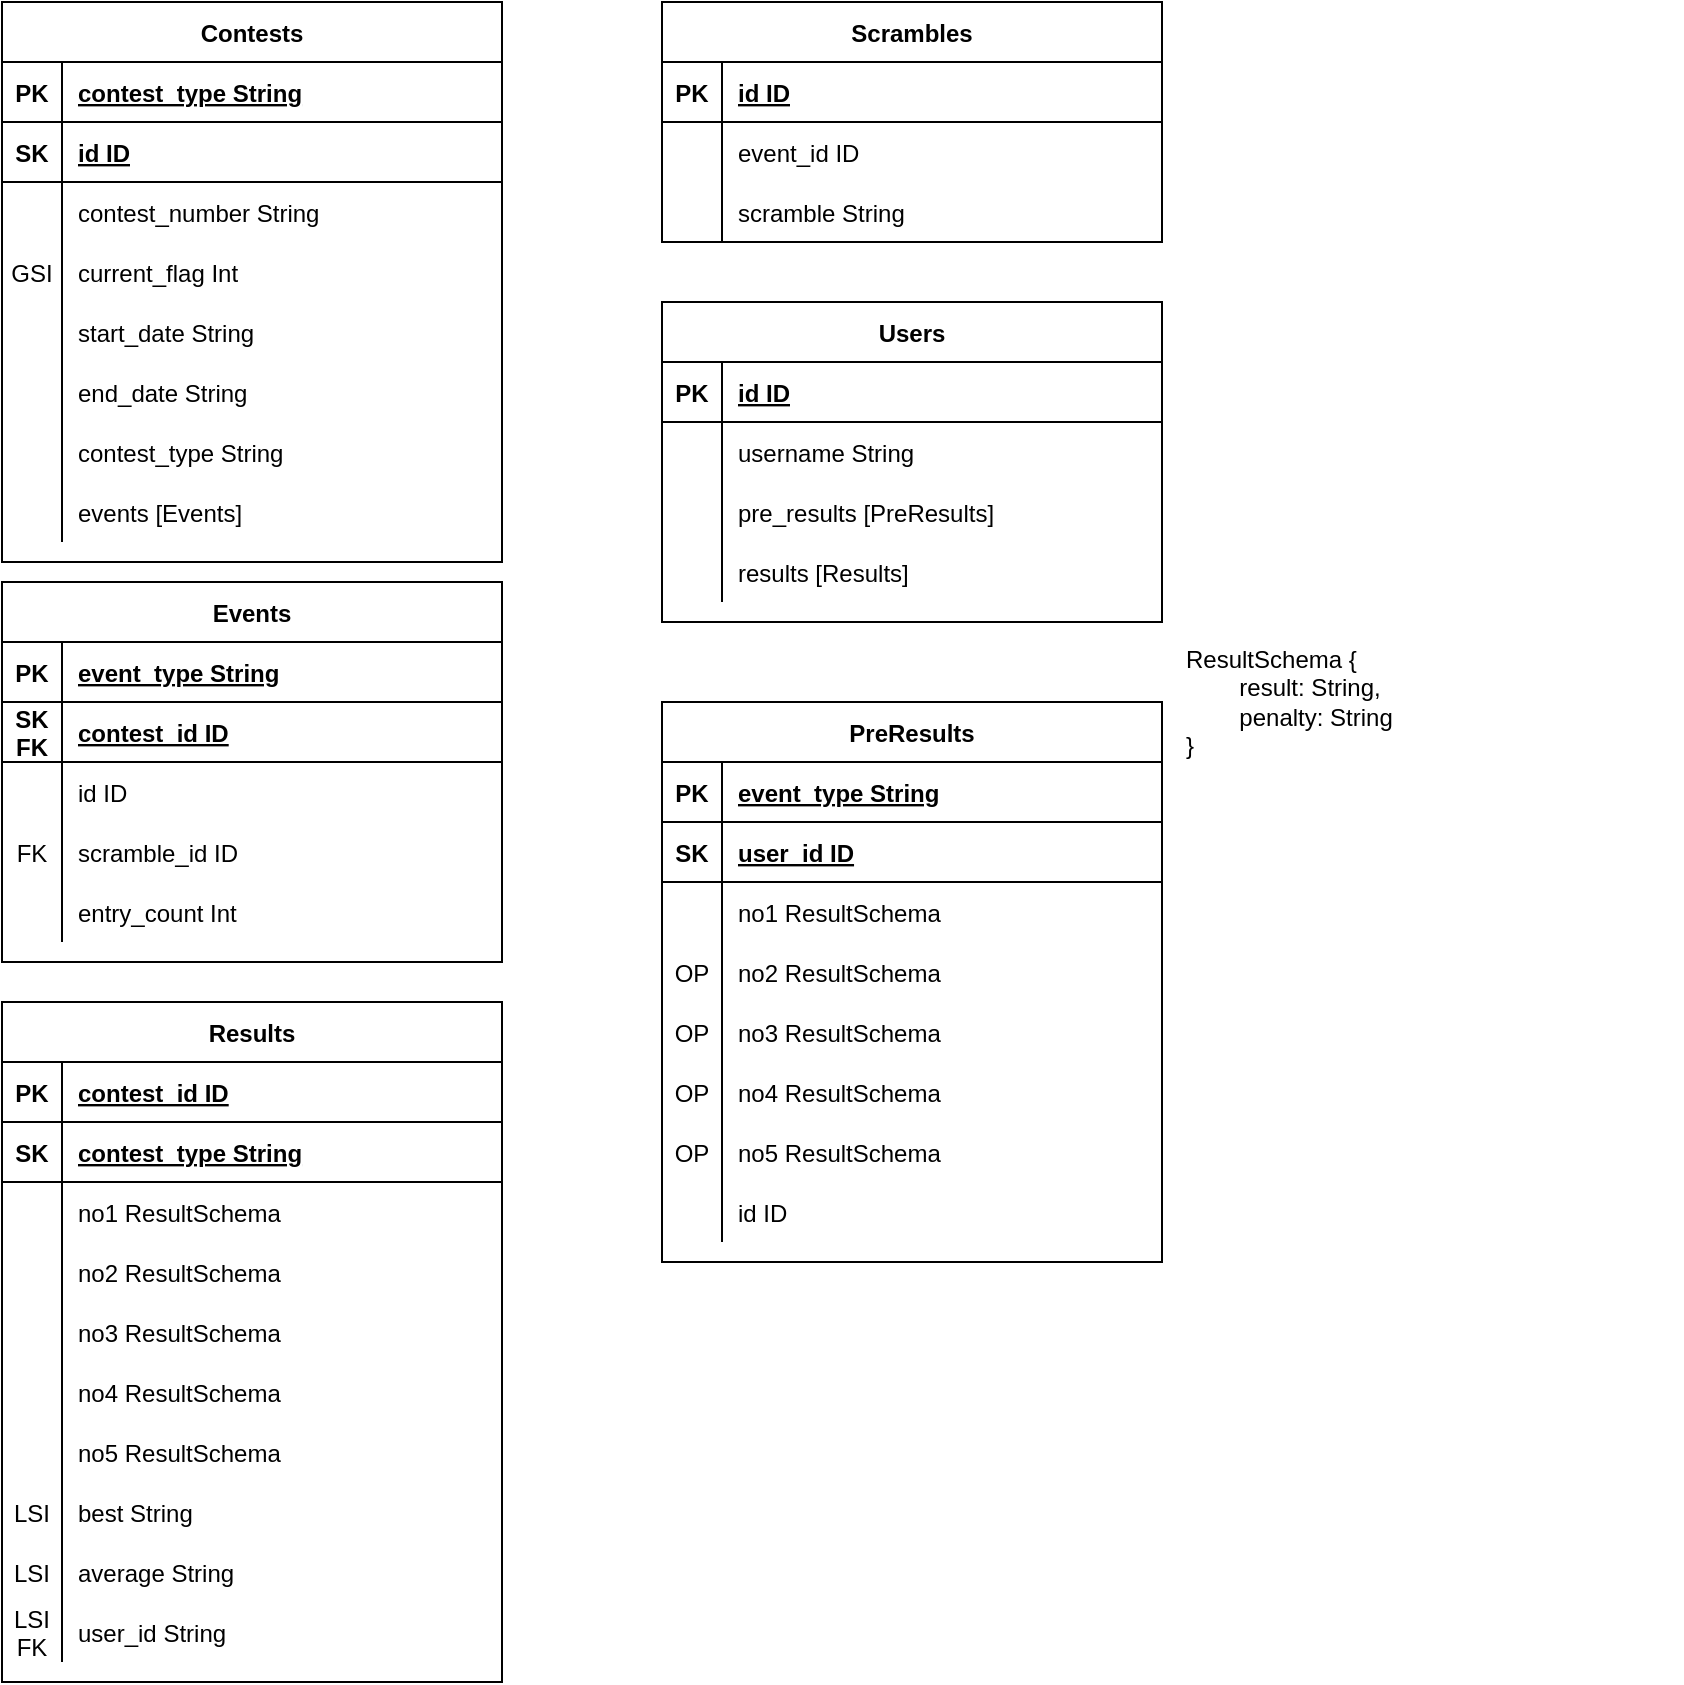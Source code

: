 <mxfile>
    <diagram id="R2lEEEUBdFMjLlhIrx00" name="Page-1">
        <mxGraphModel dx="764" dy="381" grid="1" gridSize="10" guides="1" tooltips="1" connect="1" arrows="1" fold="1" page="1" pageScale="1" pageWidth="850" pageHeight="1100" math="0" shadow="0" extFonts="Permanent Marker^https://fonts.googleapis.com/css?family=Permanent+Marker">
            <root>
                <mxCell id="0"/>
                <mxCell id="1" parent="0"/>
                <mxCell id="C-vyLk0tnHw3VtMMgP7b-2" value="Scrambles" style="shape=table;startSize=30;container=1;collapsible=1;childLayout=tableLayout;fixedRows=1;rowLines=0;fontStyle=1;align=center;resizeLast=1;" parent="1" vertex="1">
                    <mxGeometry x="450" y="120" width="250" height="120" as="geometry"/>
                </mxCell>
                <mxCell id="C-vyLk0tnHw3VtMMgP7b-3" value="" style="shape=partialRectangle;collapsible=0;dropTarget=0;pointerEvents=0;fillColor=none;points=[[0,0.5],[1,0.5]];portConstraint=eastwest;top=0;left=0;right=0;bottom=1;" parent="C-vyLk0tnHw3VtMMgP7b-2" vertex="1">
                    <mxGeometry y="30" width="250" height="30" as="geometry"/>
                </mxCell>
                <mxCell id="C-vyLk0tnHw3VtMMgP7b-4" value="PK" style="shape=partialRectangle;overflow=hidden;connectable=0;fillColor=none;top=0;left=0;bottom=0;right=0;fontStyle=1;" parent="C-vyLk0tnHw3VtMMgP7b-3" vertex="1">
                    <mxGeometry width="30" height="30" as="geometry"/>
                </mxCell>
                <mxCell id="C-vyLk0tnHw3VtMMgP7b-5" value="id ID" style="shape=partialRectangle;overflow=hidden;connectable=0;fillColor=none;top=0;left=0;bottom=0;right=0;align=left;spacingLeft=6;fontStyle=5;" parent="C-vyLk0tnHw3VtMMgP7b-3" vertex="1">
                    <mxGeometry x="30" width="220" height="30" as="geometry"/>
                </mxCell>
                <mxCell id="C-vyLk0tnHw3VtMMgP7b-6" value="" style="shape=partialRectangle;collapsible=0;dropTarget=0;pointerEvents=0;fillColor=none;points=[[0,0.5],[1,0.5]];portConstraint=eastwest;top=0;left=0;right=0;bottom=0;" parent="C-vyLk0tnHw3VtMMgP7b-2" vertex="1">
                    <mxGeometry y="60" width="250" height="30" as="geometry"/>
                </mxCell>
                <mxCell id="C-vyLk0tnHw3VtMMgP7b-7" value="" style="shape=partialRectangle;overflow=hidden;connectable=0;fillColor=none;top=0;left=0;bottom=0;right=0;" parent="C-vyLk0tnHw3VtMMgP7b-6" vertex="1">
                    <mxGeometry width="30" height="30" as="geometry"/>
                </mxCell>
                <mxCell id="C-vyLk0tnHw3VtMMgP7b-8" value="event_id ID" style="shape=partialRectangle;overflow=hidden;connectable=0;fillColor=none;top=0;left=0;bottom=0;right=0;align=left;spacingLeft=6;" parent="C-vyLk0tnHw3VtMMgP7b-6" vertex="1">
                    <mxGeometry x="30" width="220" height="30" as="geometry"/>
                </mxCell>
                <mxCell id="57" value="" style="shape=partialRectangle;collapsible=0;dropTarget=0;pointerEvents=0;fillColor=none;points=[[0,0.5],[1,0.5]];portConstraint=eastwest;top=0;left=0;right=0;bottom=0;" vertex="1" parent="C-vyLk0tnHw3VtMMgP7b-2">
                    <mxGeometry y="90" width="250" height="30" as="geometry"/>
                </mxCell>
                <mxCell id="58" value="" style="shape=partialRectangle;overflow=hidden;connectable=0;fillColor=none;top=0;left=0;bottom=0;right=0;" vertex="1" parent="57">
                    <mxGeometry width="30" height="30" as="geometry"/>
                </mxCell>
                <mxCell id="59" value="scramble String" style="shape=partialRectangle;overflow=hidden;connectable=0;fillColor=none;top=0;left=0;bottom=0;right=0;align=left;spacingLeft=6;" vertex="1" parent="57">
                    <mxGeometry x="30" width="220" height="30" as="geometry"/>
                </mxCell>
                <mxCell id="C-vyLk0tnHw3VtMMgP7b-13" value="Users" style="shape=table;startSize=30;container=1;collapsible=1;childLayout=tableLayout;fixedRows=1;rowLines=0;fontStyle=1;align=center;resizeLast=1;" parent="1" vertex="1">
                    <mxGeometry x="450" y="270" width="250" height="160" as="geometry"/>
                </mxCell>
                <mxCell id="C-vyLk0tnHw3VtMMgP7b-14" value="" style="shape=partialRectangle;collapsible=0;dropTarget=0;pointerEvents=0;fillColor=none;points=[[0,0.5],[1,0.5]];portConstraint=eastwest;top=0;left=0;right=0;bottom=1;" parent="C-vyLk0tnHw3VtMMgP7b-13" vertex="1">
                    <mxGeometry y="30" width="250" height="30" as="geometry"/>
                </mxCell>
                <mxCell id="C-vyLk0tnHw3VtMMgP7b-15" value="PK" style="shape=partialRectangle;overflow=hidden;connectable=0;fillColor=none;top=0;left=0;bottom=0;right=0;fontStyle=1;" parent="C-vyLk0tnHw3VtMMgP7b-14" vertex="1">
                    <mxGeometry width="30" height="30" as="geometry"/>
                </mxCell>
                <mxCell id="C-vyLk0tnHw3VtMMgP7b-16" value="id ID" style="shape=partialRectangle;overflow=hidden;connectable=0;fillColor=none;top=0;left=0;bottom=0;right=0;align=left;spacingLeft=6;fontStyle=5;" parent="C-vyLk0tnHw3VtMMgP7b-14" vertex="1">
                    <mxGeometry x="30" width="220" height="30" as="geometry"/>
                </mxCell>
                <mxCell id="C-vyLk0tnHw3VtMMgP7b-17" value="" style="shape=partialRectangle;collapsible=0;dropTarget=0;pointerEvents=0;fillColor=none;points=[[0,0.5],[1,0.5]];portConstraint=eastwest;top=0;left=0;right=0;bottom=0;" parent="C-vyLk0tnHw3VtMMgP7b-13" vertex="1">
                    <mxGeometry y="60" width="250" height="30" as="geometry"/>
                </mxCell>
                <mxCell id="C-vyLk0tnHw3VtMMgP7b-18" value="" style="shape=partialRectangle;overflow=hidden;connectable=0;fillColor=none;top=0;left=0;bottom=0;right=0;" parent="C-vyLk0tnHw3VtMMgP7b-17" vertex="1">
                    <mxGeometry width="30" height="30" as="geometry"/>
                </mxCell>
                <mxCell id="C-vyLk0tnHw3VtMMgP7b-19" value="username String" style="shape=partialRectangle;overflow=hidden;connectable=0;fillColor=none;top=0;left=0;bottom=0;right=0;align=left;spacingLeft=6;" parent="C-vyLk0tnHw3VtMMgP7b-17" vertex="1">
                    <mxGeometry x="30" width="220" height="30" as="geometry"/>
                </mxCell>
                <mxCell id="60" value="" style="shape=partialRectangle;collapsible=0;dropTarget=0;pointerEvents=0;fillColor=none;points=[[0,0.5],[1,0.5]];portConstraint=eastwest;top=0;left=0;right=0;bottom=0;" vertex="1" parent="C-vyLk0tnHw3VtMMgP7b-13">
                    <mxGeometry y="90" width="250" height="30" as="geometry"/>
                </mxCell>
                <mxCell id="61" value="" style="shape=partialRectangle;overflow=hidden;connectable=0;fillColor=none;top=0;left=0;bottom=0;right=0;" vertex="1" parent="60">
                    <mxGeometry width="30" height="30" as="geometry"/>
                </mxCell>
                <mxCell id="62" value="pre_results [PreResults]" style="shape=partialRectangle;overflow=hidden;connectable=0;fillColor=none;top=0;left=0;bottom=0;right=0;align=left;spacingLeft=6;" vertex="1" parent="60">
                    <mxGeometry x="30" width="220" height="30" as="geometry"/>
                </mxCell>
                <mxCell id="63" value="" style="shape=partialRectangle;collapsible=0;dropTarget=0;pointerEvents=0;fillColor=none;points=[[0,0.5],[1,0.5]];portConstraint=eastwest;top=0;left=0;right=0;bottom=0;" vertex="1" parent="C-vyLk0tnHw3VtMMgP7b-13">
                    <mxGeometry y="120" width="250" height="30" as="geometry"/>
                </mxCell>
                <mxCell id="64" value="" style="shape=partialRectangle;overflow=hidden;connectable=0;fillColor=none;top=0;left=0;bottom=0;right=0;" vertex="1" parent="63">
                    <mxGeometry width="30" height="30" as="geometry"/>
                </mxCell>
                <mxCell id="65" value="results [Results]" style="shape=partialRectangle;overflow=hidden;connectable=0;fillColor=none;top=0;left=0;bottom=0;right=0;align=left;spacingLeft=6;" vertex="1" parent="63">
                    <mxGeometry x="30" width="220" height="30" as="geometry"/>
                </mxCell>
                <mxCell id="C-vyLk0tnHw3VtMMgP7b-23" value="Contests" style="shape=table;startSize=30;container=1;collapsible=1;childLayout=tableLayout;fixedRows=1;rowLines=0;fontStyle=1;align=center;resizeLast=1;" parent="1" vertex="1">
                    <mxGeometry x="120" y="120" width="250" height="280" as="geometry"/>
                </mxCell>
                <mxCell id="C-vyLk0tnHw3VtMMgP7b-24" value="" style="shape=partialRectangle;collapsible=0;dropTarget=0;pointerEvents=0;fillColor=none;points=[[0,0.5],[1,0.5]];portConstraint=eastwest;top=0;left=0;right=0;bottom=1;" parent="C-vyLk0tnHw3VtMMgP7b-23" vertex="1">
                    <mxGeometry y="30" width="250" height="30" as="geometry"/>
                </mxCell>
                <mxCell id="C-vyLk0tnHw3VtMMgP7b-25" value="PK" style="shape=partialRectangle;overflow=hidden;connectable=0;fillColor=none;top=0;left=0;bottom=0;right=0;fontStyle=1;" parent="C-vyLk0tnHw3VtMMgP7b-24" vertex="1">
                    <mxGeometry width="30" height="30" as="geometry"/>
                </mxCell>
                <mxCell id="C-vyLk0tnHw3VtMMgP7b-26" value="contest_type String" style="shape=partialRectangle;overflow=hidden;connectable=0;fillColor=none;top=0;left=0;bottom=0;right=0;align=left;spacingLeft=6;fontStyle=5;" parent="C-vyLk0tnHw3VtMMgP7b-24" vertex="1">
                    <mxGeometry x="30" width="220" height="30" as="geometry"/>
                </mxCell>
                <mxCell id="20" value="" style="shape=partialRectangle;collapsible=0;dropTarget=0;pointerEvents=0;fillColor=none;points=[[0,0.5],[1,0.5]];portConstraint=eastwest;top=0;left=0;right=0;bottom=1;" vertex="1" parent="C-vyLk0tnHw3VtMMgP7b-23">
                    <mxGeometry y="60" width="250" height="30" as="geometry"/>
                </mxCell>
                <mxCell id="21" value="SK" style="shape=partialRectangle;overflow=hidden;connectable=0;fillColor=none;top=0;left=0;bottom=0;right=0;fontStyle=1;" vertex="1" parent="20">
                    <mxGeometry width="30" height="30" as="geometry"/>
                </mxCell>
                <mxCell id="22" value="id ID" style="shape=partialRectangle;overflow=hidden;connectable=0;fillColor=none;top=0;left=0;bottom=0;right=0;align=left;spacingLeft=6;fontStyle=5;" vertex="1" parent="20">
                    <mxGeometry x="30" width="220" height="30" as="geometry"/>
                </mxCell>
                <mxCell id="C-vyLk0tnHw3VtMMgP7b-27" value="" style="shape=partialRectangle;collapsible=0;dropTarget=0;pointerEvents=0;fillColor=none;points=[[0,0.5],[1,0.5]];portConstraint=eastwest;top=0;left=0;right=0;bottom=0;" parent="C-vyLk0tnHw3VtMMgP7b-23" vertex="1">
                    <mxGeometry y="90" width="250" height="30" as="geometry"/>
                </mxCell>
                <mxCell id="C-vyLk0tnHw3VtMMgP7b-28" value="" style="shape=partialRectangle;overflow=hidden;connectable=0;fillColor=none;top=0;left=0;bottom=0;right=0;" parent="C-vyLk0tnHw3VtMMgP7b-27" vertex="1">
                    <mxGeometry width="30" height="30" as="geometry"/>
                </mxCell>
                <mxCell id="C-vyLk0tnHw3VtMMgP7b-29" value="contest_number String" style="shape=partialRectangle;overflow=hidden;connectable=0;fillColor=none;top=0;left=0;bottom=0;right=0;align=left;spacingLeft=6;" parent="C-vyLk0tnHw3VtMMgP7b-27" vertex="1">
                    <mxGeometry x="30" width="220" height="30" as="geometry"/>
                </mxCell>
                <mxCell id="5F1so2sVHpjkK_AZKTsR-9" value="" style="shape=partialRectangle;collapsible=0;dropTarget=0;pointerEvents=0;fillColor=none;points=[[0,0.5],[1,0.5]];portConstraint=eastwest;top=0;left=0;right=0;bottom=0;" parent="C-vyLk0tnHw3VtMMgP7b-23" vertex="1">
                    <mxGeometry y="120" width="250" height="30" as="geometry"/>
                </mxCell>
                <mxCell id="5F1so2sVHpjkK_AZKTsR-10" value="GSI" style="shape=partialRectangle;overflow=hidden;connectable=0;fillColor=none;top=0;left=0;bottom=0;right=0;" parent="5F1so2sVHpjkK_AZKTsR-9" vertex="1">
                    <mxGeometry width="30" height="30" as="geometry"/>
                </mxCell>
                <mxCell id="5F1so2sVHpjkK_AZKTsR-11" value="current_flag Int" style="shape=partialRectangle;overflow=hidden;connectable=0;fillColor=none;top=0;left=0;bottom=0;right=0;align=left;spacingLeft=6;" parent="5F1so2sVHpjkK_AZKTsR-9" vertex="1">
                    <mxGeometry x="30" width="220" height="30" as="geometry"/>
                </mxCell>
                <mxCell id="5F1so2sVHpjkK_AZKTsR-12" value="" style="shape=partialRectangle;collapsible=0;dropTarget=0;pointerEvents=0;fillColor=none;points=[[0,0.5],[1,0.5]];portConstraint=eastwest;top=0;left=0;right=0;bottom=0;" parent="C-vyLk0tnHw3VtMMgP7b-23" vertex="1">
                    <mxGeometry y="150" width="250" height="30" as="geometry"/>
                </mxCell>
                <mxCell id="5F1so2sVHpjkK_AZKTsR-13" value="" style="shape=partialRectangle;overflow=hidden;connectable=0;fillColor=none;top=0;left=0;bottom=0;right=0;" parent="5F1so2sVHpjkK_AZKTsR-12" vertex="1">
                    <mxGeometry width="30" height="30" as="geometry"/>
                </mxCell>
                <mxCell id="5F1so2sVHpjkK_AZKTsR-14" value="start_date String" style="shape=partialRectangle;overflow=hidden;connectable=0;fillColor=none;top=0;left=0;bottom=0;right=0;align=left;spacingLeft=6;" parent="5F1so2sVHpjkK_AZKTsR-12" vertex="1">
                    <mxGeometry x="30" width="220" height="30" as="geometry"/>
                </mxCell>
                <mxCell id="5F1so2sVHpjkK_AZKTsR-15" value="" style="shape=partialRectangle;collapsible=0;dropTarget=0;pointerEvents=0;fillColor=none;points=[[0,0.5],[1,0.5]];portConstraint=eastwest;top=0;left=0;right=0;bottom=0;" parent="C-vyLk0tnHw3VtMMgP7b-23" vertex="1">
                    <mxGeometry y="180" width="250" height="30" as="geometry"/>
                </mxCell>
                <mxCell id="5F1so2sVHpjkK_AZKTsR-16" value="" style="shape=partialRectangle;overflow=hidden;connectable=0;fillColor=none;top=0;left=0;bottom=0;right=0;" parent="5F1so2sVHpjkK_AZKTsR-15" vertex="1">
                    <mxGeometry width="30" height="30" as="geometry"/>
                </mxCell>
                <mxCell id="5F1so2sVHpjkK_AZKTsR-17" value="end_date String" style="shape=partialRectangle;overflow=hidden;connectable=0;fillColor=none;top=0;left=0;bottom=0;right=0;align=left;spacingLeft=6;" parent="5F1so2sVHpjkK_AZKTsR-15" vertex="1">
                    <mxGeometry x="30" width="220" height="30" as="geometry"/>
                </mxCell>
                <mxCell id="23" value="" style="shape=partialRectangle;collapsible=0;dropTarget=0;pointerEvents=0;fillColor=none;points=[[0,0.5],[1,0.5]];portConstraint=eastwest;top=0;left=0;right=0;bottom=0;" vertex="1" parent="C-vyLk0tnHw3VtMMgP7b-23">
                    <mxGeometry y="210" width="250" height="30" as="geometry"/>
                </mxCell>
                <mxCell id="24" value="" style="shape=partialRectangle;overflow=hidden;connectable=0;fillColor=none;top=0;left=0;bottom=0;right=0;" vertex="1" parent="23">
                    <mxGeometry width="30" height="30" as="geometry"/>
                </mxCell>
                <mxCell id="25" value="contest_type String" style="shape=partialRectangle;overflow=hidden;connectable=0;fillColor=none;top=0;left=0;bottom=0;right=0;align=left;spacingLeft=6;" vertex="1" parent="23">
                    <mxGeometry x="30" width="220" height="30" as="geometry"/>
                </mxCell>
                <mxCell id="48" value="" style="shape=partialRectangle;collapsible=0;dropTarget=0;pointerEvents=0;fillColor=none;points=[[0,0.5],[1,0.5]];portConstraint=eastwest;top=0;left=0;right=0;bottom=0;" vertex="1" parent="C-vyLk0tnHw3VtMMgP7b-23">
                    <mxGeometry y="240" width="250" height="30" as="geometry"/>
                </mxCell>
                <mxCell id="49" value="" style="shape=partialRectangle;overflow=hidden;connectable=0;fillColor=none;top=0;left=0;bottom=0;right=0;" vertex="1" parent="48">
                    <mxGeometry width="30" height="30" as="geometry"/>
                </mxCell>
                <mxCell id="50" value="events [Events]" style="shape=partialRectangle;overflow=hidden;connectable=0;fillColor=none;top=0;left=0;bottom=0;right=0;align=left;spacingLeft=6;" vertex="1" parent="48">
                    <mxGeometry x="30" width="220" height="30" as="geometry"/>
                </mxCell>
                <mxCell id="5F1so2sVHpjkK_AZKTsR-37" value="PreResults" style="shape=table;startSize=30;container=1;collapsible=1;childLayout=tableLayout;fixedRows=1;rowLines=0;fontStyle=1;align=center;resizeLast=1;" parent="1" vertex="1">
                    <mxGeometry x="450" y="470" width="250" height="280" as="geometry"/>
                </mxCell>
                <mxCell id="5F1so2sVHpjkK_AZKTsR-38" value="" style="shape=partialRectangle;collapsible=0;dropTarget=0;pointerEvents=0;fillColor=none;points=[[0,0.5],[1,0.5]];portConstraint=eastwest;top=0;left=0;right=0;bottom=1;" parent="5F1so2sVHpjkK_AZKTsR-37" vertex="1">
                    <mxGeometry y="30" width="250" height="30" as="geometry"/>
                </mxCell>
                <mxCell id="5F1so2sVHpjkK_AZKTsR-39" value="PK" style="shape=partialRectangle;overflow=hidden;connectable=0;fillColor=none;top=0;left=0;bottom=0;right=0;fontStyle=1;" parent="5F1so2sVHpjkK_AZKTsR-38" vertex="1">
                    <mxGeometry width="30" height="30" as="geometry"/>
                </mxCell>
                <mxCell id="5F1so2sVHpjkK_AZKTsR-40" value="event_type String" style="shape=partialRectangle;overflow=hidden;connectable=0;fillColor=none;top=0;left=0;bottom=0;right=0;align=left;spacingLeft=6;fontStyle=5;" parent="5F1so2sVHpjkK_AZKTsR-38" vertex="1">
                    <mxGeometry x="30" width="220" height="30" as="geometry"/>
                </mxCell>
                <mxCell id="5F1so2sVHpjkK_AZKTsR-47" value="" style="shape=partialRectangle;collapsible=0;dropTarget=0;pointerEvents=0;fillColor=none;points=[[0,0.5],[1,0.5]];portConstraint=eastwest;top=0;left=0;right=0;bottom=1;" parent="5F1so2sVHpjkK_AZKTsR-37" vertex="1">
                    <mxGeometry y="60" width="250" height="30" as="geometry"/>
                </mxCell>
                <mxCell id="5F1so2sVHpjkK_AZKTsR-48" value="SK" style="shape=partialRectangle;overflow=hidden;connectable=0;fillColor=none;top=0;left=0;bottom=0;right=0;fontStyle=1;" parent="5F1so2sVHpjkK_AZKTsR-47" vertex="1">
                    <mxGeometry width="30" height="30" as="geometry"/>
                </mxCell>
                <mxCell id="5F1so2sVHpjkK_AZKTsR-49" value="user_id ID" style="shape=partialRectangle;overflow=hidden;connectable=0;fillColor=none;top=0;left=0;bottom=0;right=0;align=left;spacingLeft=6;fontStyle=5;" parent="5F1so2sVHpjkK_AZKTsR-47" vertex="1">
                    <mxGeometry x="30" width="220" height="30" as="geometry"/>
                </mxCell>
                <mxCell id="5F1so2sVHpjkK_AZKTsR-41" value="" style="shape=partialRectangle;collapsible=0;dropTarget=0;pointerEvents=0;fillColor=none;points=[[0,0.5],[1,0.5]];portConstraint=eastwest;top=0;left=0;right=0;bottom=0;" parent="5F1so2sVHpjkK_AZKTsR-37" vertex="1">
                    <mxGeometry y="90" width="250" height="30" as="geometry"/>
                </mxCell>
                <mxCell id="5F1so2sVHpjkK_AZKTsR-42" value="" style="shape=partialRectangle;overflow=hidden;connectable=0;fillColor=none;top=0;left=0;bottom=0;right=0;" parent="5F1so2sVHpjkK_AZKTsR-41" vertex="1">
                    <mxGeometry width="30" height="30" as="geometry"/>
                </mxCell>
                <mxCell id="5F1so2sVHpjkK_AZKTsR-43" value="no1 ResultSchema" style="shape=partialRectangle;overflow=hidden;connectable=0;fillColor=none;top=0;left=0;bottom=0;right=0;align=left;spacingLeft=6;" parent="5F1so2sVHpjkK_AZKTsR-41" vertex="1">
                    <mxGeometry x="30" width="220" height="30" as="geometry"/>
                </mxCell>
                <mxCell id="5F1so2sVHpjkK_AZKTsR-44" value="" style="shape=partialRectangle;collapsible=0;dropTarget=0;pointerEvents=0;fillColor=none;points=[[0,0.5],[1,0.5]];portConstraint=eastwest;top=0;left=0;right=0;bottom=0;" parent="5F1so2sVHpjkK_AZKTsR-37" vertex="1">
                    <mxGeometry y="120" width="250" height="30" as="geometry"/>
                </mxCell>
                <mxCell id="5F1so2sVHpjkK_AZKTsR-45" value="OP" style="shape=partialRectangle;overflow=hidden;connectable=0;fillColor=none;top=0;left=0;bottom=0;right=0;" parent="5F1so2sVHpjkK_AZKTsR-44" vertex="1">
                    <mxGeometry width="30" height="30" as="geometry"/>
                </mxCell>
                <mxCell id="5F1so2sVHpjkK_AZKTsR-46" value="no2 ResultSchema" style="shape=partialRectangle;overflow=hidden;connectable=0;fillColor=none;top=0;left=0;bottom=0;right=0;align=left;spacingLeft=6;" parent="5F1so2sVHpjkK_AZKTsR-44" vertex="1">
                    <mxGeometry x="30" width="220" height="30" as="geometry"/>
                </mxCell>
                <mxCell id="5F1so2sVHpjkK_AZKTsR-51" value="" style="shape=partialRectangle;collapsible=0;dropTarget=0;pointerEvents=0;fillColor=none;points=[[0,0.5],[1,0.5]];portConstraint=eastwest;top=0;left=0;right=0;bottom=0;" parent="5F1so2sVHpjkK_AZKTsR-37" vertex="1">
                    <mxGeometry y="150" width="250" height="30" as="geometry"/>
                </mxCell>
                <mxCell id="5F1so2sVHpjkK_AZKTsR-52" value="OP" style="shape=partialRectangle;overflow=hidden;connectable=0;fillColor=none;top=0;left=0;bottom=0;right=0;" parent="5F1so2sVHpjkK_AZKTsR-51" vertex="1">
                    <mxGeometry width="30" height="30" as="geometry"/>
                </mxCell>
                <mxCell id="5F1so2sVHpjkK_AZKTsR-53" value="no3 ResultSchema" style="shape=partialRectangle;overflow=hidden;connectable=0;fillColor=none;top=0;left=0;bottom=0;right=0;align=left;spacingLeft=6;" parent="5F1so2sVHpjkK_AZKTsR-51" vertex="1">
                    <mxGeometry x="30" width="220" height="30" as="geometry"/>
                </mxCell>
                <mxCell id="5F1so2sVHpjkK_AZKTsR-54" value="" style="shape=partialRectangle;collapsible=0;dropTarget=0;pointerEvents=0;fillColor=none;points=[[0,0.5],[1,0.5]];portConstraint=eastwest;top=0;left=0;right=0;bottom=0;" parent="5F1so2sVHpjkK_AZKTsR-37" vertex="1">
                    <mxGeometry y="180" width="250" height="30" as="geometry"/>
                </mxCell>
                <mxCell id="5F1so2sVHpjkK_AZKTsR-55" value="OP" style="shape=partialRectangle;overflow=hidden;connectable=0;fillColor=none;top=0;left=0;bottom=0;right=0;" parent="5F1so2sVHpjkK_AZKTsR-54" vertex="1">
                    <mxGeometry width="30" height="30" as="geometry"/>
                </mxCell>
                <mxCell id="5F1so2sVHpjkK_AZKTsR-56" value="no4 ResultSchema" style="shape=partialRectangle;overflow=hidden;connectable=0;fillColor=none;top=0;left=0;bottom=0;right=0;align=left;spacingLeft=6;" parent="5F1so2sVHpjkK_AZKTsR-54" vertex="1">
                    <mxGeometry x="30" width="220" height="30" as="geometry"/>
                </mxCell>
                <mxCell id="5F1so2sVHpjkK_AZKTsR-57" value="" style="shape=partialRectangle;collapsible=0;dropTarget=0;pointerEvents=0;fillColor=none;points=[[0,0.5],[1,0.5]];portConstraint=eastwest;top=0;left=0;right=0;bottom=0;" parent="5F1so2sVHpjkK_AZKTsR-37" vertex="1">
                    <mxGeometry y="210" width="250" height="30" as="geometry"/>
                </mxCell>
                <mxCell id="5F1so2sVHpjkK_AZKTsR-58" value="OP" style="shape=partialRectangle;overflow=hidden;connectable=0;fillColor=none;top=0;left=0;bottom=0;right=0;" parent="5F1so2sVHpjkK_AZKTsR-57" vertex="1">
                    <mxGeometry width="30" height="30" as="geometry"/>
                </mxCell>
                <mxCell id="5F1so2sVHpjkK_AZKTsR-59" value="no5 ResultSchema" style="shape=partialRectangle;overflow=hidden;connectable=0;fillColor=none;top=0;left=0;bottom=0;right=0;align=left;spacingLeft=6;" parent="5F1so2sVHpjkK_AZKTsR-57" vertex="1">
                    <mxGeometry x="30" width="220" height="30" as="geometry"/>
                </mxCell>
                <mxCell id="54" value="" style="shape=partialRectangle;collapsible=0;dropTarget=0;pointerEvents=0;fillColor=none;points=[[0,0.5],[1,0.5]];portConstraint=eastwest;top=0;left=0;right=0;bottom=0;" vertex="1" parent="5F1so2sVHpjkK_AZKTsR-37">
                    <mxGeometry y="240" width="250" height="30" as="geometry"/>
                </mxCell>
                <mxCell id="55" value="" style="shape=partialRectangle;overflow=hidden;connectable=0;fillColor=none;top=0;left=0;bottom=0;right=0;" vertex="1" parent="54">
                    <mxGeometry width="30" height="30" as="geometry"/>
                </mxCell>
                <mxCell id="56" value="id ID" style="shape=partialRectangle;overflow=hidden;connectable=0;fillColor=none;top=0;left=0;bottom=0;right=0;align=left;spacingLeft=6;" vertex="1" parent="54">
                    <mxGeometry x="30" width="220" height="30" as="geometry"/>
                </mxCell>
                <mxCell id="5F1so2sVHpjkK_AZKTsR-50" value="ResultSchema {&lt;br&gt;&lt;span style=&quot;white-space: pre&quot;&gt;&#9;&lt;/span&gt;result: String,&lt;br&gt;&lt;span style=&quot;white-space: pre&quot;&gt;&#9;&lt;/span&gt;penalty: String&lt;br&gt;}" style="text;html=1;strokeColor=none;fillColor=none;align=left;verticalAlign=middle;whiteSpace=wrap;rounded=0;" parent="1" vertex="1">
                    <mxGeometry x="710" y="430" width="250" height="80" as="geometry"/>
                </mxCell>
                <mxCell id="5F1so2sVHpjkK_AZKTsR-60" value="Results" style="shape=table;startSize=30;container=1;collapsible=1;childLayout=tableLayout;fixedRows=1;rowLines=0;fontStyle=1;align=center;resizeLast=1;" parent="1" vertex="1">
                    <mxGeometry x="120" y="620" width="250" height="340" as="geometry"/>
                </mxCell>
                <mxCell id="5F1so2sVHpjkK_AZKTsR-61" value="" style="shape=partialRectangle;collapsible=0;dropTarget=0;pointerEvents=0;fillColor=none;points=[[0,0.5],[1,0.5]];portConstraint=eastwest;top=0;left=0;right=0;bottom=1;" parent="5F1so2sVHpjkK_AZKTsR-60" vertex="1">
                    <mxGeometry y="30" width="250" height="30" as="geometry"/>
                </mxCell>
                <mxCell id="5F1so2sVHpjkK_AZKTsR-62" value="PK" style="shape=partialRectangle;overflow=hidden;connectable=0;fillColor=none;top=0;left=0;bottom=0;right=0;fontStyle=1;" parent="5F1so2sVHpjkK_AZKTsR-61" vertex="1">
                    <mxGeometry width="30" height="30" as="geometry"/>
                </mxCell>
                <mxCell id="5F1so2sVHpjkK_AZKTsR-63" value="contest_id ID" style="shape=partialRectangle;overflow=hidden;connectable=0;fillColor=none;top=0;left=0;bottom=0;right=0;align=left;spacingLeft=6;fontStyle=5;" parent="5F1so2sVHpjkK_AZKTsR-61" vertex="1">
                    <mxGeometry x="30" width="220" height="30" as="geometry"/>
                </mxCell>
                <mxCell id="5F1so2sVHpjkK_AZKTsR-64" value="" style="shape=partialRectangle;collapsible=0;dropTarget=0;pointerEvents=0;fillColor=none;points=[[0,0.5],[1,0.5]];portConstraint=eastwest;top=0;left=0;right=0;bottom=1;" parent="5F1so2sVHpjkK_AZKTsR-60" vertex="1">
                    <mxGeometry y="60" width="250" height="30" as="geometry"/>
                </mxCell>
                <mxCell id="5F1so2sVHpjkK_AZKTsR-65" value="SK" style="shape=partialRectangle;overflow=hidden;connectable=0;fillColor=none;top=0;left=0;bottom=0;right=0;fontStyle=1;" parent="5F1so2sVHpjkK_AZKTsR-64" vertex="1">
                    <mxGeometry width="30" height="30" as="geometry"/>
                </mxCell>
                <mxCell id="5F1so2sVHpjkK_AZKTsR-66" value="contest_type String" style="shape=partialRectangle;overflow=hidden;connectable=0;fillColor=none;top=0;left=0;bottom=0;right=0;align=left;spacingLeft=6;fontStyle=5;" parent="5F1so2sVHpjkK_AZKTsR-64" vertex="1">
                    <mxGeometry x="30" width="220" height="30" as="geometry"/>
                </mxCell>
                <mxCell id="5F1so2sVHpjkK_AZKTsR-67" value="" style="shape=partialRectangle;collapsible=0;dropTarget=0;pointerEvents=0;fillColor=none;points=[[0,0.5],[1,0.5]];portConstraint=eastwest;top=0;left=0;right=0;bottom=0;" parent="5F1so2sVHpjkK_AZKTsR-60" vertex="1">
                    <mxGeometry y="90" width="250" height="30" as="geometry"/>
                </mxCell>
                <mxCell id="5F1so2sVHpjkK_AZKTsR-68" value="" style="shape=partialRectangle;overflow=hidden;connectable=0;fillColor=none;top=0;left=0;bottom=0;right=0;" parent="5F1so2sVHpjkK_AZKTsR-67" vertex="1">
                    <mxGeometry width="30" height="30" as="geometry"/>
                </mxCell>
                <mxCell id="5F1so2sVHpjkK_AZKTsR-69" value="no1 ResultSchema" style="shape=partialRectangle;overflow=hidden;connectable=0;fillColor=none;top=0;left=0;bottom=0;right=0;align=left;spacingLeft=6;" parent="5F1so2sVHpjkK_AZKTsR-67" vertex="1">
                    <mxGeometry x="30" width="220" height="30" as="geometry"/>
                </mxCell>
                <mxCell id="5F1so2sVHpjkK_AZKTsR-70" value="" style="shape=partialRectangle;collapsible=0;dropTarget=0;pointerEvents=0;fillColor=none;points=[[0,0.5],[1,0.5]];portConstraint=eastwest;top=0;left=0;right=0;bottom=0;" parent="5F1so2sVHpjkK_AZKTsR-60" vertex="1">
                    <mxGeometry y="120" width="250" height="30" as="geometry"/>
                </mxCell>
                <mxCell id="5F1so2sVHpjkK_AZKTsR-71" value="" style="shape=partialRectangle;overflow=hidden;connectable=0;fillColor=none;top=0;left=0;bottom=0;right=0;" parent="5F1so2sVHpjkK_AZKTsR-70" vertex="1">
                    <mxGeometry width="30" height="30" as="geometry"/>
                </mxCell>
                <mxCell id="5F1so2sVHpjkK_AZKTsR-72" value="no2 ResultSchema" style="shape=partialRectangle;overflow=hidden;connectable=0;fillColor=none;top=0;left=0;bottom=0;right=0;align=left;spacingLeft=6;" parent="5F1so2sVHpjkK_AZKTsR-70" vertex="1">
                    <mxGeometry x="30" width="220" height="30" as="geometry"/>
                </mxCell>
                <mxCell id="5F1so2sVHpjkK_AZKTsR-73" value="" style="shape=partialRectangle;collapsible=0;dropTarget=0;pointerEvents=0;fillColor=none;points=[[0,0.5],[1,0.5]];portConstraint=eastwest;top=0;left=0;right=0;bottom=0;" parent="5F1so2sVHpjkK_AZKTsR-60" vertex="1">
                    <mxGeometry y="150" width="250" height="30" as="geometry"/>
                </mxCell>
                <mxCell id="5F1so2sVHpjkK_AZKTsR-74" value="" style="shape=partialRectangle;overflow=hidden;connectable=0;fillColor=none;top=0;left=0;bottom=0;right=0;" parent="5F1so2sVHpjkK_AZKTsR-73" vertex="1">
                    <mxGeometry width="30" height="30" as="geometry"/>
                </mxCell>
                <mxCell id="5F1so2sVHpjkK_AZKTsR-75" value="no3 ResultSchema" style="shape=partialRectangle;overflow=hidden;connectable=0;fillColor=none;top=0;left=0;bottom=0;right=0;align=left;spacingLeft=6;" parent="5F1so2sVHpjkK_AZKTsR-73" vertex="1">
                    <mxGeometry x="30" width="220" height="30" as="geometry"/>
                </mxCell>
                <mxCell id="5F1so2sVHpjkK_AZKTsR-76" value="" style="shape=partialRectangle;collapsible=0;dropTarget=0;pointerEvents=0;fillColor=none;points=[[0,0.5],[1,0.5]];portConstraint=eastwest;top=0;left=0;right=0;bottom=0;" parent="5F1so2sVHpjkK_AZKTsR-60" vertex="1">
                    <mxGeometry y="180" width="250" height="30" as="geometry"/>
                </mxCell>
                <mxCell id="5F1so2sVHpjkK_AZKTsR-77" value="" style="shape=partialRectangle;overflow=hidden;connectable=0;fillColor=none;top=0;left=0;bottom=0;right=0;" parent="5F1so2sVHpjkK_AZKTsR-76" vertex="1">
                    <mxGeometry width="30" height="30" as="geometry"/>
                </mxCell>
                <mxCell id="5F1so2sVHpjkK_AZKTsR-78" value="no4 ResultSchema" style="shape=partialRectangle;overflow=hidden;connectable=0;fillColor=none;top=0;left=0;bottom=0;right=0;align=left;spacingLeft=6;" parent="5F1so2sVHpjkK_AZKTsR-76" vertex="1">
                    <mxGeometry x="30" width="220" height="30" as="geometry"/>
                </mxCell>
                <mxCell id="5F1so2sVHpjkK_AZKTsR-79" value="" style="shape=partialRectangle;collapsible=0;dropTarget=0;pointerEvents=0;fillColor=none;points=[[0,0.5],[1,0.5]];portConstraint=eastwest;top=0;left=0;right=0;bottom=0;" parent="5F1so2sVHpjkK_AZKTsR-60" vertex="1">
                    <mxGeometry y="210" width="250" height="30" as="geometry"/>
                </mxCell>
                <mxCell id="5F1so2sVHpjkK_AZKTsR-80" value="" style="shape=partialRectangle;overflow=hidden;connectable=0;fillColor=none;top=0;left=0;bottom=0;right=0;" parent="5F1so2sVHpjkK_AZKTsR-79" vertex="1">
                    <mxGeometry width="30" height="30" as="geometry"/>
                </mxCell>
                <mxCell id="5F1so2sVHpjkK_AZKTsR-81" value="no5 ResultSchema" style="shape=partialRectangle;overflow=hidden;connectable=0;fillColor=none;top=0;left=0;bottom=0;right=0;align=left;spacingLeft=6;" parent="5F1so2sVHpjkK_AZKTsR-79" vertex="1">
                    <mxGeometry x="30" width="220" height="30" as="geometry"/>
                </mxCell>
                <mxCell id="5F1so2sVHpjkK_AZKTsR-82" value="" style="shape=partialRectangle;collapsible=0;dropTarget=0;pointerEvents=0;fillColor=none;points=[[0,0.5],[1,0.5]];portConstraint=eastwest;top=0;left=0;right=0;bottom=0;" parent="5F1so2sVHpjkK_AZKTsR-60" vertex="1">
                    <mxGeometry y="240" width="250" height="30" as="geometry"/>
                </mxCell>
                <mxCell id="5F1so2sVHpjkK_AZKTsR-83" value="LSI" style="shape=partialRectangle;overflow=hidden;connectable=0;fillColor=none;top=0;left=0;bottom=0;right=0;" parent="5F1so2sVHpjkK_AZKTsR-82" vertex="1">
                    <mxGeometry width="30" height="30" as="geometry"/>
                </mxCell>
                <mxCell id="5F1so2sVHpjkK_AZKTsR-84" value="best String" style="shape=partialRectangle;overflow=hidden;connectable=0;fillColor=none;top=0;left=0;bottom=0;right=0;align=left;spacingLeft=6;" parent="5F1so2sVHpjkK_AZKTsR-82" vertex="1">
                    <mxGeometry x="30" width="220" height="30" as="geometry"/>
                </mxCell>
                <mxCell id="5F1so2sVHpjkK_AZKTsR-85" value="" style="shape=partialRectangle;collapsible=0;dropTarget=0;pointerEvents=0;fillColor=none;points=[[0,0.5],[1,0.5]];portConstraint=eastwest;top=0;left=0;right=0;bottom=0;" parent="5F1so2sVHpjkK_AZKTsR-60" vertex="1">
                    <mxGeometry y="270" width="250" height="30" as="geometry"/>
                </mxCell>
                <mxCell id="5F1so2sVHpjkK_AZKTsR-86" value="LSI" style="shape=partialRectangle;overflow=hidden;connectable=0;fillColor=none;top=0;left=0;bottom=0;right=0;" parent="5F1so2sVHpjkK_AZKTsR-85" vertex="1">
                    <mxGeometry width="30" height="30" as="geometry"/>
                </mxCell>
                <mxCell id="5F1so2sVHpjkK_AZKTsR-87" value="average String" style="shape=partialRectangle;overflow=hidden;connectable=0;fillColor=none;top=0;left=0;bottom=0;right=0;align=left;spacingLeft=6;" parent="5F1so2sVHpjkK_AZKTsR-85" vertex="1">
                    <mxGeometry x="30" width="220" height="30" as="geometry"/>
                </mxCell>
                <mxCell id="5F1so2sVHpjkK_AZKTsR-88" value="" style="shape=partialRectangle;collapsible=0;dropTarget=0;pointerEvents=0;fillColor=none;points=[[0,0.5],[1,0.5]];portConstraint=eastwest;top=0;left=0;right=0;bottom=0;" parent="5F1so2sVHpjkK_AZKTsR-60" vertex="1">
                    <mxGeometry y="300" width="250" height="30" as="geometry"/>
                </mxCell>
                <mxCell id="5F1so2sVHpjkK_AZKTsR-89" value="LSI&#10;FK" style="shape=partialRectangle;overflow=hidden;connectable=0;fillColor=none;top=0;left=0;bottom=0;right=0;" parent="5F1so2sVHpjkK_AZKTsR-88" vertex="1">
                    <mxGeometry width="30" height="30" as="geometry"/>
                </mxCell>
                <mxCell id="5F1so2sVHpjkK_AZKTsR-90" value="user_id String" style="shape=partialRectangle;overflow=hidden;connectable=0;fillColor=none;top=0;left=0;bottom=0;right=0;align=left;spacingLeft=6;" parent="5F1so2sVHpjkK_AZKTsR-88" vertex="1">
                    <mxGeometry x="30" width="220" height="30" as="geometry"/>
                </mxCell>
                <mxCell id="26" value="Events" style="shape=table;startSize=30;container=1;collapsible=1;childLayout=tableLayout;fixedRows=1;rowLines=0;fontStyle=1;align=center;resizeLast=1;" vertex="1" parent="1">
                    <mxGeometry x="120" y="410" width="250" height="190" as="geometry"/>
                </mxCell>
                <mxCell id="27" value="" style="shape=partialRectangle;collapsible=0;dropTarget=0;pointerEvents=0;fillColor=none;points=[[0,0.5],[1,0.5]];portConstraint=eastwest;top=0;left=0;right=0;bottom=1;" vertex="1" parent="26">
                    <mxGeometry y="30" width="250" height="30" as="geometry"/>
                </mxCell>
                <mxCell id="28" value="PK" style="shape=partialRectangle;overflow=hidden;connectable=0;fillColor=none;top=0;left=0;bottom=0;right=0;fontStyle=1;" vertex="1" parent="27">
                    <mxGeometry width="30" height="30" as="geometry"/>
                </mxCell>
                <mxCell id="29" value="event_type String" style="shape=partialRectangle;overflow=hidden;connectable=0;fillColor=none;top=0;left=0;bottom=0;right=0;align=left;spacingLeft=6;fontStyle=5;" vertex="1" parent="27">
                    <mxGeometry x="30" width="220" height="30" as="geometry"/>
                </mxCell>
                <mxCell id="30" value="" style="shape=partialRectangle;collapsible=0;dropTarget=0;pointerEvents=0;fillColor=none;points=[[0,0.5],[1,0.5]];portConstraint=eastwest;top=0;left=0;right=0;bottom=1;" vertex="1" parent="26">
                    <mxGeometry y="60" width="250" height="30" as="geometry"/>
                </mxCell>
                <mxCell id="31" value="SK&#10;FK" style="shape=partialRectangle;overflow=hidden;connectable=0;fillColor=none;top=0;left=0;bottom=0;right=0;fontStyle=1;" vertex="1" parent="30">
                    <mxGeometry width="30" height="30" as="geometry"/>
                </mxCell>
                <mxCell id="32" value="contest_id ID" style="shape=partialRectangle;overflow=hidden;connectable=0;fillColor=none;top=0;left=0;bottom=0;right=0;align=left;spacingLeft=6;fontStyle=5;" vertex="1" parent="30">
                    <mxGeometry x="30" width="220" height="30" as="geometry"/>
                </mxCell>
                <mxCell id="33" value="" style="shape=partialRectangle;collapsible=0;dropTarget=0;pointerEvents=0;fillColor=none;points=[[0,0.5],[1,0.5]];portConstraint=eastwest;top=0;left=0;right=0;bottom=0;" vertex="1" parent="26">
                    <mxGeometry y="90" width="250" height="30" as="geometry"/>
                </mxCell>
                <mxCell id="34" value="" style="shape=partialRectangle;overflow=hidden;connectable=0;fillColor=none;top=0;left=0;bottom=0;right=0;" vertex="1" parent="33">
                    <mxGeometry width="30" height="30" as="geometry"/>
                </mxCell>
                <mxCell id="35" value="id ID" style="shape=partialRectangle;overflow=hidden;connectable=0;fillColor=none;top=0;left=0;bottom=0;right=0;align=left;spacingLeft=6;" vertex="1" parent="33">
                    <mxGeometry x="30" width="220" height="30" as="geometry"/>
                </mxCell>
                <mxCell id="36" value="" style="shape=partialRectangle;collapsible=0;dropTarget=0;pointerEvents=0;fillColor=none;points=[[0,0.5],[1,0.5]];portConstraint=eastwest;top=0;left=0;right=0;bottom=0;" vertex="1" parent="26">
                    <mxGeometry y="120" width="250" height="30" as="geometry"/>
                </mxCell>
                <mxCell id="37" value="FK" style="shape=partialRectangle;overflow=hidden;connectable=0;fillColor=none;top=0;left=0;bottom=0;right=0;" vertex="1" parent="36">
                    <mxGeometry width="30" height="30" as="geometry"/>
                </mxCell>
                <mxCell id="38" value="scramble_id ID" style="shape=partialRectangle;overflow=hidden;connectable=0;fillColor=none;top=0;left=0;bottom=0;right=0;align=left;spacingLeft=6;" vertex="1" parent="36">
                    <mxGeometry x="30" width="220" height="30" as="geometry"/>
                </mxCell>
                <mxCell id="39" value="" style="shape=partialRectangle;collapsible=0;dropTarget=0;pointerEvents=0;fillColor=none;points=[[0,0.5],[1,0.5]];portConstraint=eastwest;top=0;left=0;right=0;bottom=0;" vertex="1" parent="26">
                    <mxGeometry y="150" width="250" height="30" as="geometry"/>
                </mxCell>
                <mxCell id="40" value="" style="shape=partialRectangle;overflow=hidden;connectable=0;fillColor=none;top=0;left=0;bottom=0;right=0;" vertex="1" parent="39">
                    <mxGeometry width="30" height="30" as="geometry"/>
                </mxCell>
                <mxCell id="41" value="entry_count Int" style="shape=partialRectangle;overflow=hidden;connectable=0;fillColor=none;top=0;left=0;bottom=0;right=0;align=left;spacingLeft=6;" vertex="1" parent="39">
                    <mxGeometry x="30" width="220" height="30" as="geometry"/>
                </mxCell>
            </root>
        </mxGraphModel>
    </diagram>
    <diagram id="D1ymecOivfcoovRXdPYH" name="ページ2">
        <mxGraphModel dx="296" dy="446" grid="1" gridSize="10" guides="1" tooltips="1" connect="1" arrows="1" fold="1" page="1" pageScale="1" pageWidth="827" pageHeight="1169" math="0" shadow="0">
            <root>
                <mxCell id="h8-9qp1VN4By4Z55_MOs-0"/>
                <mxCell id="h8-9qp1VN4By4Z55_MOs-1" parent="h8-9qp1VN4By4Z55_MOs-0"/>
            </root>
        </mxGraphModel>
    </diagram>
</mxfile>